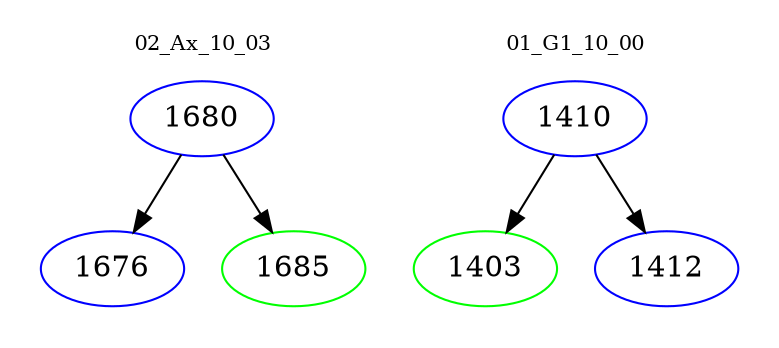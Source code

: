 digraph{
subgraph cluster_0 {
color = white
label = "02_Ax_10_03";
fontsize=10;
T0_1680 [label="1680", color="blue"]
T0_1680 -> T0_1676 [color="black"]
T0_1676 [label="1676", color="blue"]
T0_1680 -> T0_1685 [color="black"]
T0_1685 [label="1685", color="green"]
}
subgraph cluster_1 {
color = white
label = "01_G1_10_00";
fontsize=10;
T1_1410 [label="1410", color="blue"]
T1_1410 -> T1_1403 [color="black"]
T1_1403 [label="1403", color="green"]
T1_1410 -> T1_1412 [color="black"]
T1_1412 [label="1412", color="blue"]
}
}
